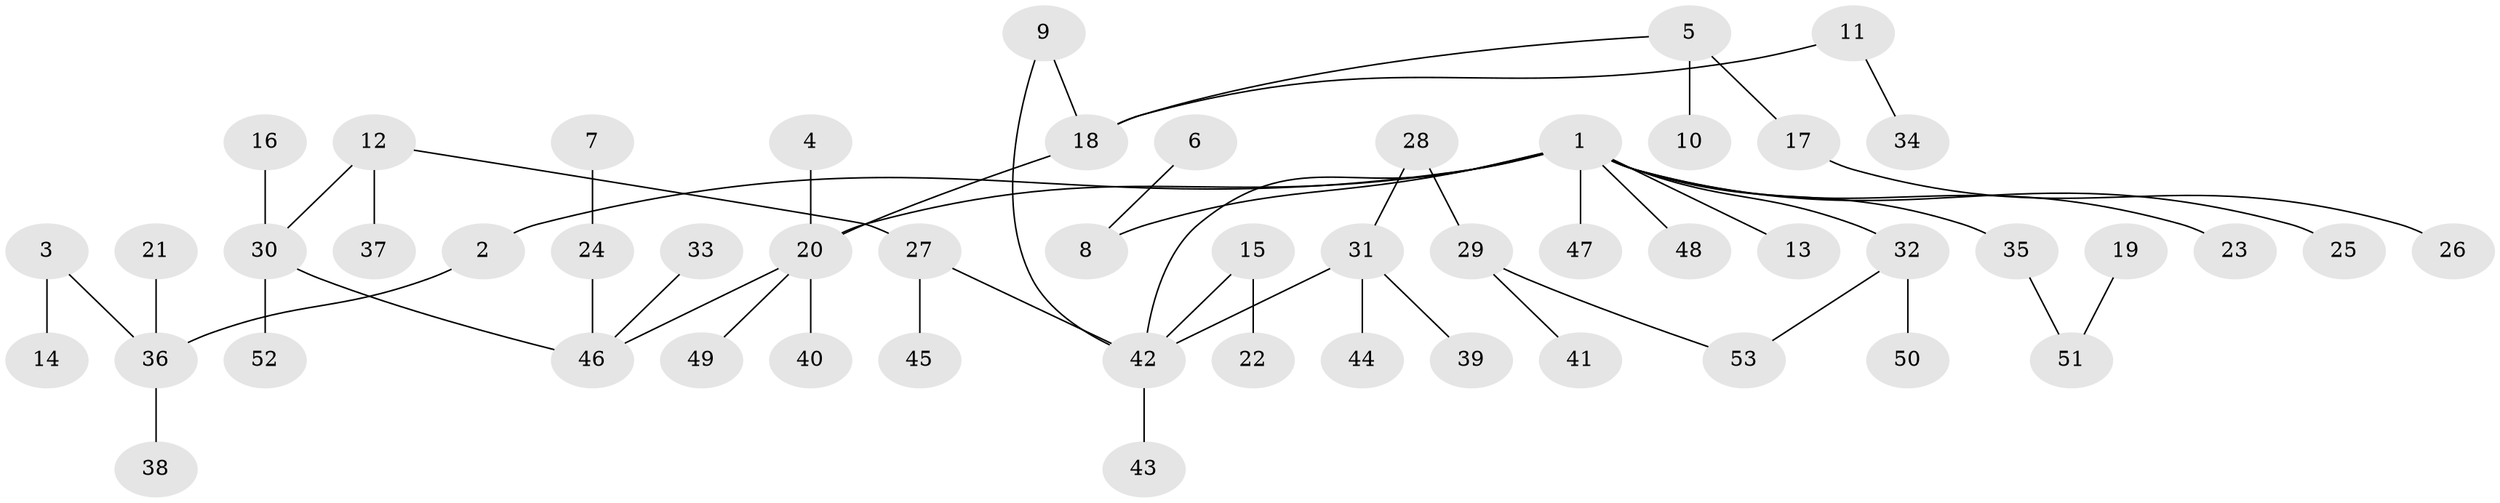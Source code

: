 // original degree distribution, {7: 0.02830188679245283, 6: 0.009433962264150943, 3: 0.16037735849056603, 5: 0.03773584905660377, 2: 0.22641509433962265, 4: 0.04716981132075472, 1: 0.49056603773584906}
// Generated by graph-tools (version 1.1) at 2025/25/03/09/25 03:25:36]
// undirected, 53 vertices, 55 edges
graph export_dot {
graph [start="1"]
  node [color=gray90,style=filled];
  1;
  2;
  3;
  4;
  5;
  6;
  7;
  8;
  9;
  10;
  11;
  12;
  13;
  14;
  15;
  16;
  17;
  18;
  19;
  20;
  21;
  22;
  23;
  24;
  25;
  26;
  27;
  28;
  29;
  30;
  31;
  32;
  33;
  34;
  35;
  36;
  37;
  38;
  39;
  40;
  41;
  42;
  43;
  44;
  45;
  46;
  47;
  48;
  49;
  50;
  51;
  52;
  53;
  1 -- 2 [weight=1.0];
  1 -- 8 [weight=1.0];
  1 -- 13 [weight=1.0];
  1 -- 20 [weight=1.0];
  1 -- 23 [weight=1.0];
  1 -- 25 [weight=1.0];
  1 -- 32 [weight=1.0];
  1 -- 35 [weight=1.0];
  1 -- 42 [weight=1.0];
  1 -- 47 [weight=2.0];
  1 -- 48 [weight=1.0];
  2 -- 36 [weight=1.0];
  3 -- 14 [weight=1.0];
  3 -- 36 [weight=1.0];
  4 -- 20 [weight=1.0];
  5 -- 10 [weight=1.0];
  5 -- 17 [weight=1.0];
  5 -- 18 [weight=1.0];
  6 -- 8 [weight=1.0];
  7 -- 24 [weight=1.0];
  9 -- 18 [weight=1.0];
  9 -- 42 [weight=1.0];
  11 -- 18 [weight=1.0];
  11 -- 34 [weight=1.0];
  12 -- 27 [weight=1.0];
  12 -- 30 [weight=1.0];
  12 -- 37 [weight=1.0];
  15 -- 22 [weight=1.0];
  15 -- 42 [weight=1.0];
  16 -- 30 [weight=1.0];
  17 -- 26 [weight=1.0];
  18 -- 20 [weight=1.0];
  19 -- 51 [weight=1.0];
  20 -- 40 [weight=1.0];
  20 -- 46 [weight=1.0];
  20 -- 49 [weight=1.0];
  21 -- 36 [weight=1.0];
  24 -- 46 [weight=1.0];
  27 -- 42 [weight=1.0];
  27 -- 45 [weight=1.0];
  28 -- 29 [weight=1.0];
  28 -- 31 [weight=1.0];
  29 -- 41 [weight=1.0];
  29 -- 53 [weight=1.0];
  30 -- 46 [weight=1.0];
  30 -- 52 [weight=1.0];
  31 -- 39 [weight=1.0];
  31 -- 42 [weight=1.0];
  31 -- 44 [weight=1.0];
  32 -- 50 [weight=1.0];
  32 -- 53 [weight=1.0];
  33 -- 46 [weight=1.0];
  35 -- 51 [weight=1.0];
  36 -- 38 [weight=1.0];
  42 -- 43 [weight=1.0];
}
